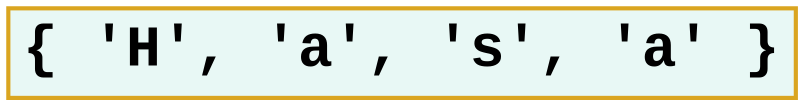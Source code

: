 digraph HASALogo {
    fontname = "Helvetica,Arial,sans-serif";
    layout = dot;
    rankdir = TB;

    node [
    fontname = "Helvetica,Arial,sans-serif",
    fontsize = 28,
    shape = box,
    style = filled,
    penwidth = 2.0,
    width = 1.2,
    height = 0.6,
    margin = "0.1,0.05",
    fillcolor = "#E8F8F5", // soft greenish-blue
        color = "goldenrod" // golden border
];

    logo [label = <<FONT FACE="Courier New"><B>{ 'H', 'a', 's', 'a' }</B></FONT>>];
}

